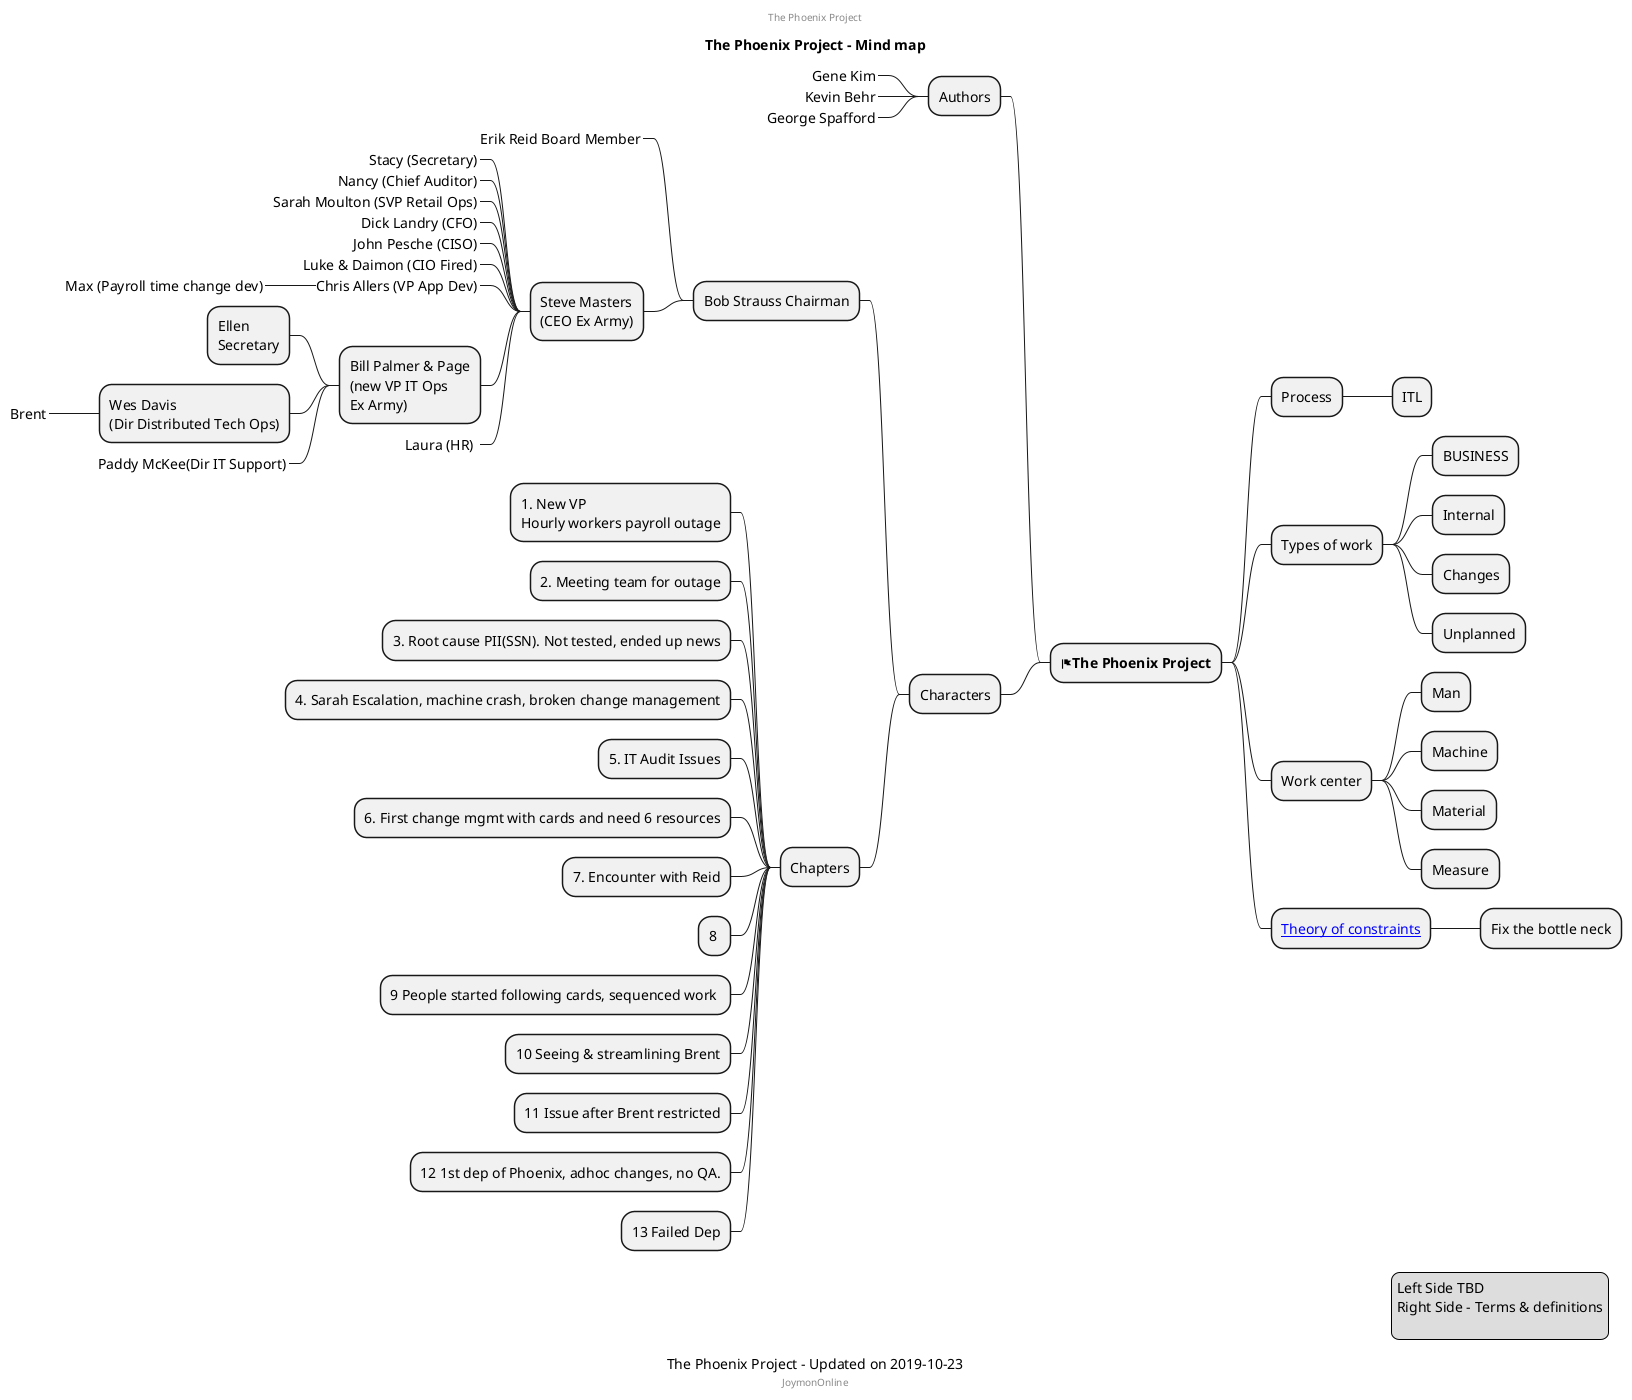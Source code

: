 @startmindmap
caption The Phoenix Project - Updated on 2019-10-23
title The Phoenix Project - Mind map
center header
The Phoenix Project
endheader

* <&flag><b>The Phoenix Project</b>
left side
** Authors
***_ Gene Kim
***_ Kevin Behr
***_ George Spafford
** Characters
*** Bob Strauss Chairman
****_ Erik Reid Board Member
**** Steve Masters\n(CEO Ex Army)
*****_ Stacy (Secretary)
*****_ Nancy (Chief Auditor)
*****_ Sarah Moulton (SVP Retail Ops)
*****_ Dick Landry (CFO)
*****_ John Pesche (CISO)
*****_ Luke & Daimon (CIO Fired)
*****_ Chris Allers (VP App Dev)
******_ Max (Payroll time change dev)
***** Bill Palmer & Page\n(new VP IT Ops\nEx Army)
****** Ellen\nSecretary
****** Wes Davis\n(Dir Distributed Tech Ops)
*******_ Brent
******_ Paddy McKee(Dir IT Support)
*****_ Laura (HR) 
*** Chapters
**** 1. New VP\nHourly workers payroll outage
**** 2. Meeting team for outage
#### 3. Root cause PII(SSN). Not tested, ended up news
#### 4. Sarah Escalation, machine crash, broken change management
#### 5. IT Audit Issues
#### 6. First change mgmt with cards and need 6 resources
#### 7. Encounter with Reid
#### 8 
#### 9 People started following cards, sequenced work 
#### 10 Seeing & streamlining Brent
#### 11 Issue after Brent restricted
#### 12 1st dep of Phoenix, adhoc changes, no QA.
#### 13 Failed Dep
right side
** Process
*** ITL
** Types of work
*** BUSINESS
*** Internal
*** Changes
*** Unplanned
** Work center
*** Man
*** Machine
*** Material
*** Measure
** [[https://en.wikipedia.org/wiki/Theory_of_constraints Theory of constraints]]
*** Fix the bottle neck
center footer JoymonOnline

legend right
  Left Side TBD
  Right Side - Terms & definitions
  
endlegend

@endmindmap
